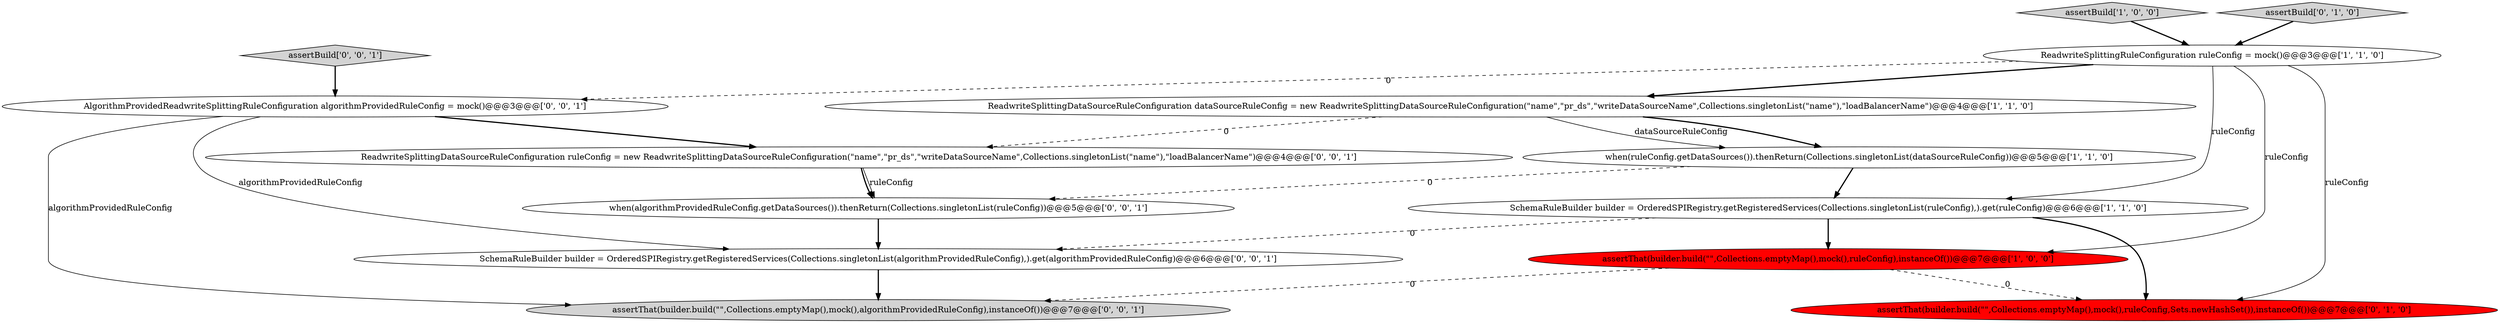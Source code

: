 digraph {
7 [style = filled, label = "assertThat(builder.build(\"\",Collections.emptyMap(),mock(),ruleConfig,Sets.newHashSet()),instanceOf())@@@7@@@['0', '1', '0']", fillcolor = red, shape = ellipse image = "AAA1AAABBB2BBB"];
0 [style = filled, label = "when(ruleConfig.getDataSources()).thenReturn(Collections.singletonList(dataSourceRuleConfig))@@@5@@@['1', '1', '0']", fillcolor = white, shape = ellipse image = "AAA0AAABBB1BBB"];
1 [style = filled, label = "assertBuild['1', '0', '0']", fillcolor = lightgray, shape = diamond image = "AAA0AAABBB1BBB"];
8 [style = filled, label = "when(algorithmProvidedRuleConfig.getDataSources()).thenReturn(Collections.singletonList(ruleConfig))@@@5@@@['0', '0', '1']", fillcolor = white, shape = ellipse image = "AAA0AAABBB3BBB"];
9 [style = filled, label = "ReadwriteSplittingDataSourceRuleConfiguration ruleConfig = new ReadwriteSplittingDataSourceRuleConfiguration(\"name\",\"pr_ds\",\"writeDataSourceName\",Collections.singletonList(\"name\"),\"loadBalancerName\")@@@4@@@['0', '0', '1']", fillcolor = white, shape = ellipse image = "AAA0AAABBB3BBB"];
10 [style = filled, label = "SchemaRuleBuilder builder = OrderedSPIRegistry.getRegisteredServices(Collections.singletonList(algorithmProvidedRuleConfig),).get(algorithmProvidedRuleConfig)@@@6@@@['0', '0', '1']", fillcolor = white, shape = ellipse image = "AAA0AAABBB3BBB"];
11 [style = filled, label = "assertBuild['0', '0', '1']", fillcolor = lightgray, shape = diamond image = "AAA0AAABBB3BBB"];
2 [style = filled, label = "ReadwriteSplittingDataSourceRuleConfiguration dataSourceRuleConfig = new ReadwriteSplittingDataSourceRuleConfiguration(\"name\",\"pr_ds\",\"writeDataSourceName\",Collections.singletonList(\"name\"),\"loadBalancerName\")@@@4@@@['1', '1', '0']", fillcolor = white, shape = ellipse image = "AAA0AAABBB1BBB"];
12 [style = filled, label = "AlgorithmProvidedReadwriteSplittingRuleConfiguration algorithmProvidedRuleConfig = mock()@@@3@@@['0', '0', '1']", fillcolor = white, shape = ellipse image = "AAA0AAABBB3BBB"];
13 [style = filled, label = "assertThat(builder.build(\"\",Collections.emptyMap(),mock(),algorithmProvidedRuleConfig),instanceOf())@@@7@@@['0', '0', '1']", fillcolor = lightgray, shape = ellipse image = "AAA0AAABBB3BBB"];
3 [style = filled, label = "SchemaRuleBuilder builder = OrderedSPIRegistry.getRegisteredServices(Collections.singletonList(ruleConfig),).get(ruleConfig)@@@6@@@['1', '1', '0']", fillcolor = white, shape = ellipse image = "AAA0AAABBB1BBB"];
5 [style = filled, label = "ReadwriteSplittingRuleConfiguration ruleConfig = mock()@@@3@@@['1', '1', '0']", fillcolor = white, shape = ellipse image = "AAA0AAABBB1BBB"];
6 [style = filled, label = "assertBuild['0', '1', '0']", fillcolor = lightgray, shape = diamond image = "AAA0AAABBB2BBB"];
4 [style = filled, label = "assertThat(builder.build(\"\",Collections.emptyMap(),mock(),ruleConfig),instanceOf())@@@7@@@['1', '0', '0']", fillcolor = red, shape = ellipse image = "AAA1AAABBB1BBB"];
1->5 [style = bold, label=""];
0->3 [style = bold, label=""];
2->0 [style = solid, label="dataSourceRuleConfig"];
8->10 [style = bold, label=""];
12->10 [style = solid, label="algorithmProvidedRuleConfig"];
5->12 [style = dashed, label="0"];
5->3 [style = solid, label="ruleConfig"];
11->12 [style = bold, label=""];
5->7 [style = solid, label="ruleConfig"];
12->9 [style = bold, label=""];
9->8 [style = bold, label=""];
3->4 [style = bold, label=""];
6->5 [style = bold, label=""];
5->2 [style = bold, label=""];
2->0 [style = bold, label=""];
10->13 [style = bold, label=""];
3->7 [style = bold, label=""];
2->9 [style = dashed, label="0"];
4->7 [style = dashed, label="0"];
0->8 [style = dashed, label="0"];
3->10 [style = dashed, label="0"];
12->13 [style = solid, label="algorithmProvidedRuleConfig"];
4->13 [style = dashed, label="0"];
9->8 [style = solid, label="ruleConfig"];
5->4 [style = solid, label="ruleConfig"];
}
